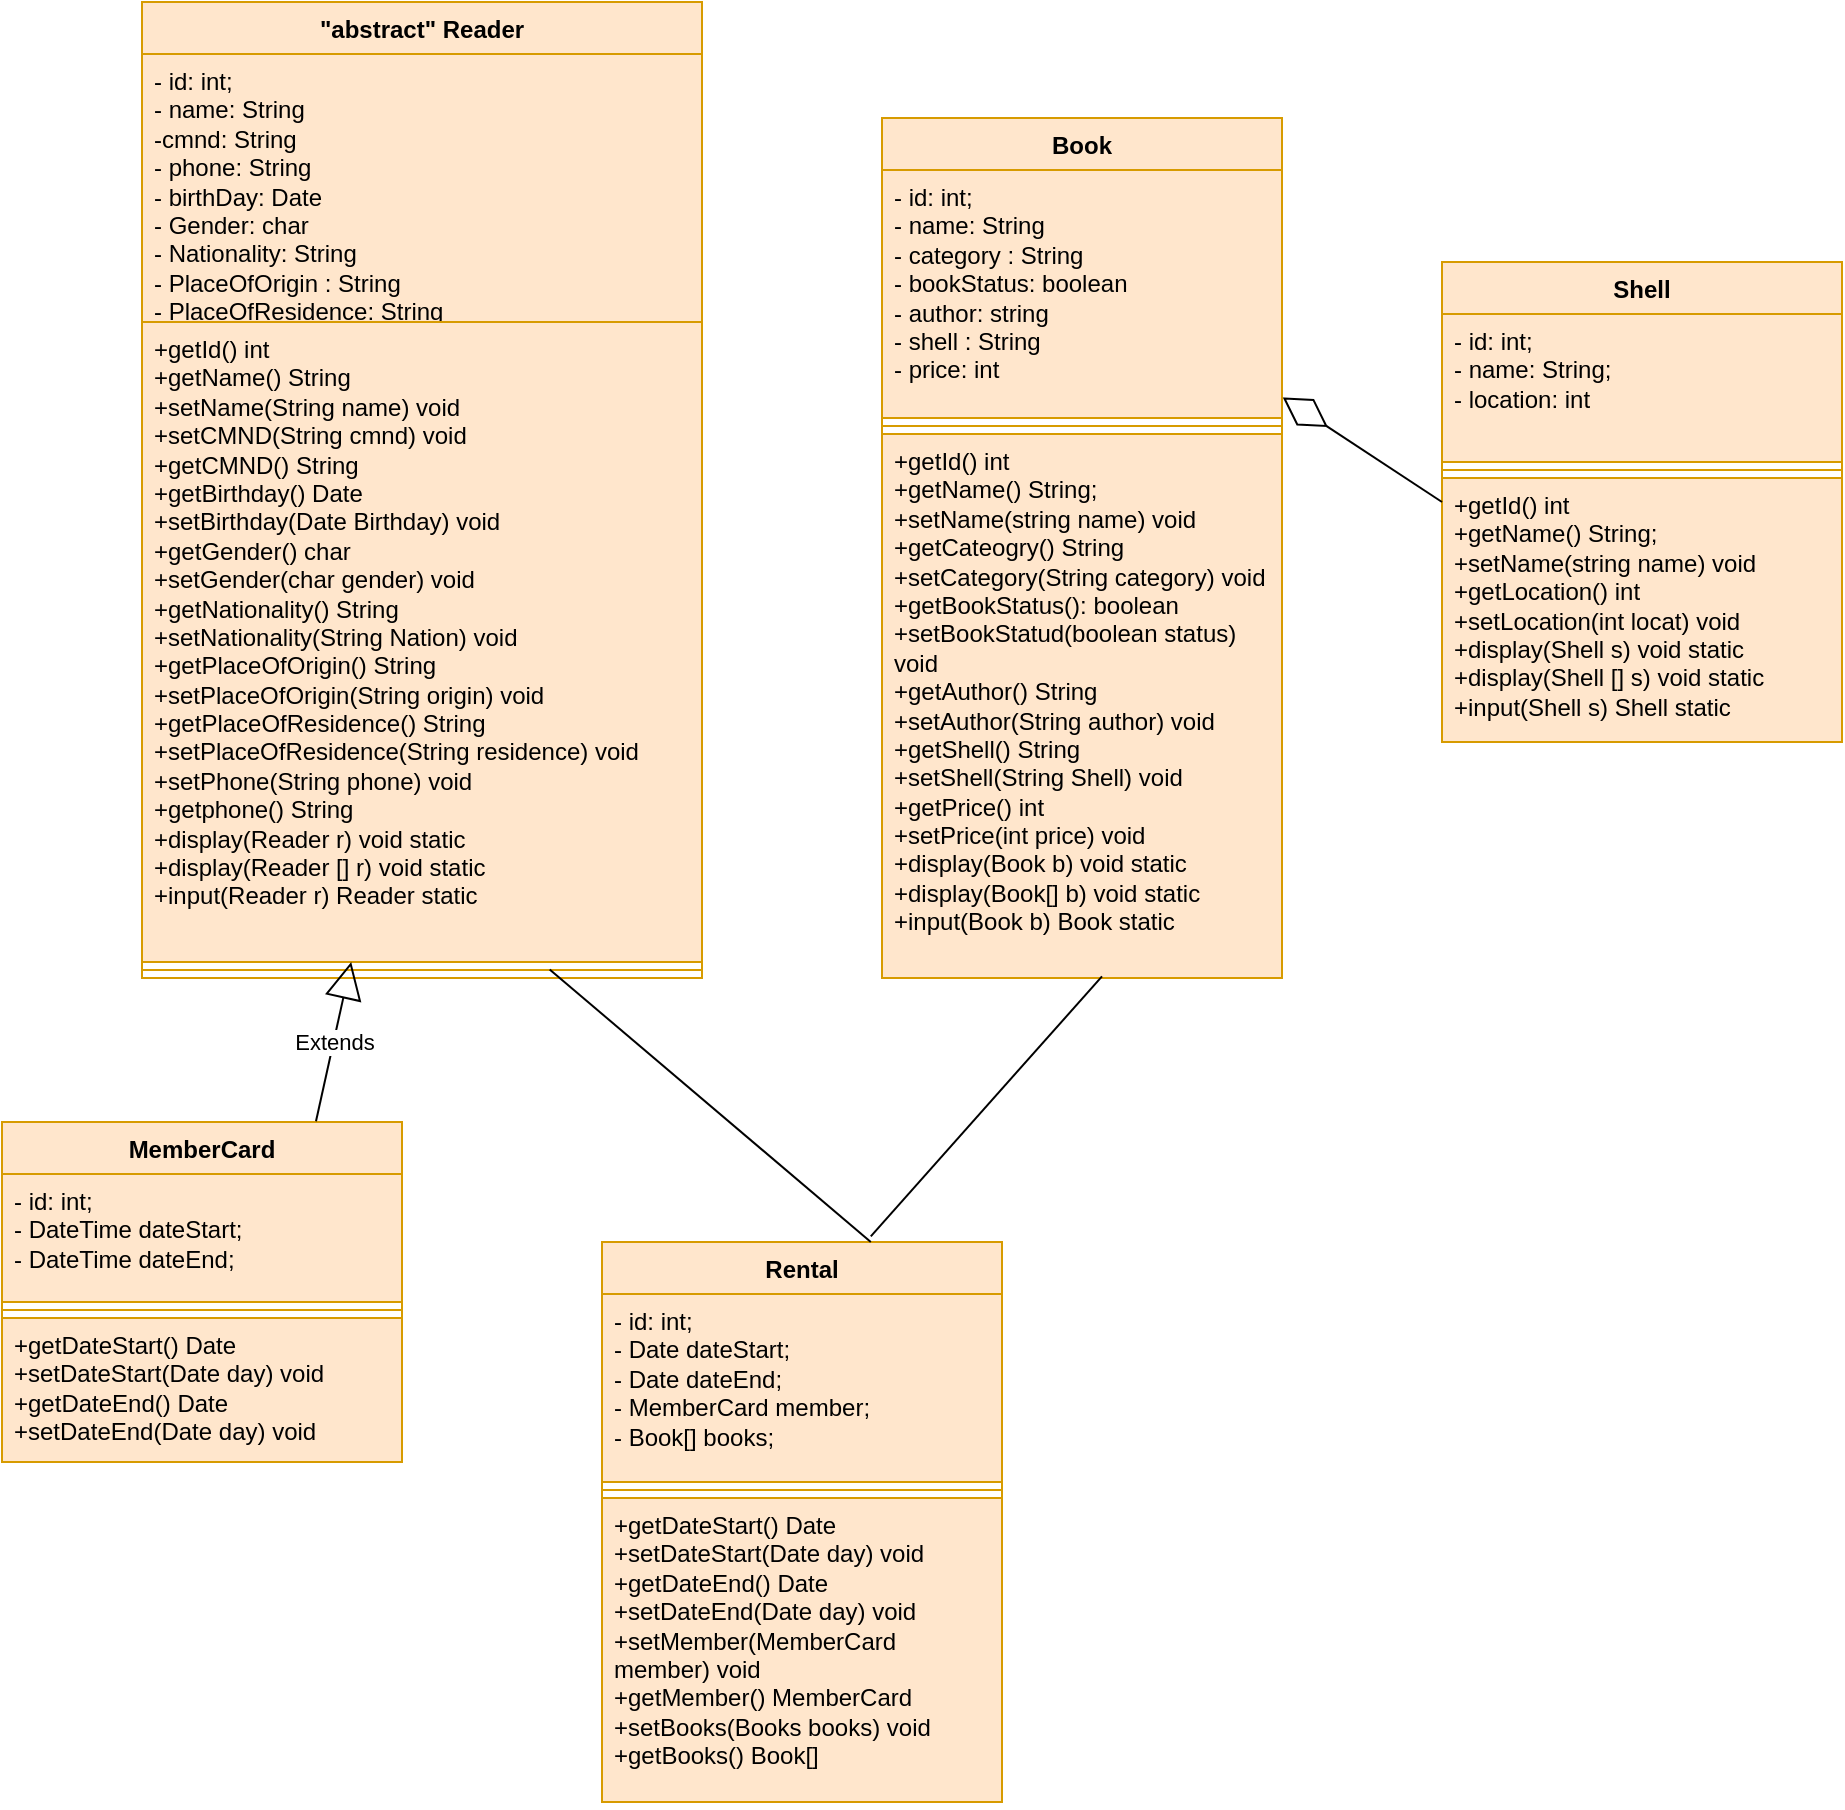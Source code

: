 <mxfile version="21.5.0" type="github">
  <diagram name="Trang-1" id="JKaDu8JljoJ4Vd6dlaXo">
    <mxGraphModel dx="1290" dy="1742" grid="1" gridSize="10" guides="1" tooltips="1" connect="1" arrows="1" fold="1" page="1" pageScale="1" pageWidth="827" pageHeight="1169" math="0" shadow="0">
      <root>
        <mxCell id="0" />
        <mxCell id="1" parent="0" />
        <mxCell id="1mUwE-yNpIEjcRgpWT8a-5" value="&quot;abstract&quot; Reader" style="swimlane;fontStyle=1;align=center;verticalAlign=top;childLayout=stackLayout;horizontal=1;startSize=26;horizontalStack=0;resizeParent=1;resizeParentMax=0;resizeLast=0;collapsible=1;marginBottom=0;whiteSpace=wrap;html=1;fillColor=#ffe6cc;strokeColor=#d79b00;" parent="1" vertex="1">
          <mxGeometry x="140" y="-1100" width="280" height="488" as="geometry" />
        </mxCell>
        <mxCell id="1mUwE-yNpIEjcRgpWT8a-6" value="- id: int;&lt;br&gt;- name: String&lt;br&gt;-cmnd: String&lt;br&gt;- phone: String&lt;br&gt;- birthDay: Date&lt;br&gt;- Gender: char&lt;br&gt;- Nationality: String&lt;br&gt;- PlaceOfOrigin : String&lt;br&gt;- PlaceOfResidence: String" style="text;strokeColor=#d79b00;fillColor=#ffe6cc;align=left;verticalAlign=top;spacingLeft=4;spacingRight=4;overflow=hidden;rotatable=0;points=[[0,0.5],[1,0.5]];portConstraint=eastwest;whiteSpace=wrap;html=1;" parent="1mUwE-yNpIEjcRgpWT8a-5" vertex="1">
          <mxGeometry y="26" width="280" height="134" as="geometry" />
        </mxCell>
        <mxCell id="1mUwE-yNpIEjcRgpWT8a-8" value="+getId() int&lt;br&gt;+getName() String&lt;br&gt;+setName(String name) void&lt;br&gt;+setCMND(String cmnd) void&lt;br&gt;+getCMND() String&lt;br&gt;+getBirthday() Date&lt;br&gt;+setBirthday(Date Birthday) void&lt;br&gt;+getGender() char&lt;br&gt;+setGender(char gender) void&lt;br&gt;+getNationality() String&lt;br&gt;+setNationality(String Nation) void&lt;br&gt;+getPlaceOfOrigin() String&lt;br&gt;+setPlaceOfOrigin(String origin) void&lt;br&gt;+getPlaceOfResidence() String&lt;br style=&quot;border-color: var(--border-color);&quot;&gt;+setPlaceOfResidence(String residence) void&lt;br&gt;+setPhone(String phone) void&lt;br&gt;+getphone() String&lt;br&gt;+display(Reader r) void&amp;nbsp;static&lt;br style=&quot;border-color: var(--border-color);&quot;&gt;+display(Reader&amp;nbsp;[] r) void static&lt;br style=&quot;border-color: var(--border-color);&quot;&gt;+input(Reader&amp;nbsp;r) Reader&amp;nbsp;static" style="text;strokeColor=#d79b00;fillColor=#ffe6cc;align=left;verticalAlign=top;spacingLeft=4;spacingRight=4;overflow=hidden;rotatable=0;points=[[0,0.5],[1,0.5]];portConstraint=eastwest;whiteSpace=wrap;html=1;" parent="1mUwE-yNpIEjcRgpWT8a-5" vertex="1">
          <mxGeometry y="160" width="280" height="320" as="geometry" />
        </mxCell>
        <mxCell id="1mUwE-yNpIEjcRgpWT8a-7" value="" style="line;strokeWidth=1;fillColor=#ffe6cc;align=left;verticalAlign=middle;spacingTop=-1;spacingLeft=3;spacingRight=3;rotatable=0;labelPosition=right;points=[];portConstraint=eastwest;strokeColor=#d79b00;" parent="1mUwE-yNpIEjcRgpWT8a-5" vertex="1">
          <mxGeometry y="480" width="280" height="8" as="geometry" />
        </mxCell>
        <mxCell id="1mUwE-yNpIEjcRgpWT8a-9" value="MemberCard" style="swimlane;fontStyle=1;align=center;verticalAlign=top;childLayout=stackLayout;horizontal=1;startSize=26;horizontalStack=0;resizeParent=1;resizeParentMax=0;resizeLast=0;collapsible=1;marginBottom=0;whiteSpace=wrap;html=1;fillColor=#ffe6cc;strokeColor=#d79b00;" parent="1" vertex="1">
          <mxGeometry x="70" y="-540" width="200" height="170" as="geometry" />
        </mxCell>
        <mxCell id="1mUwE-yNpIEjcRgpWT8a-10" value="- id: int;&lt;br&gt;- DateTime dateStart;&lt;br&gt;- DateTime dateEnd;" style="text;strokeColor=#d79b00;fillColor=#ffe6cc;align=left;verticalAlign=top;spacingLeft=4;spacingRight=4;overflow=hidden;rotatable=0;points=[[0,0.5],[1,0.5]];portConstraint=eastwest;whiteSpace=wrap;html=1;" parent="1mUwE-yNpIEjcRgpWT8a-9" vertex="1">
          <mxGeometry y="26" width="200" height="64" as="geometry" />
        </mxCell>
        <mxCell id="1mUwE-yNpIEjcRgpWT8a-11" value="" style="line;strokeWidth=1;fillColor=#ffe6cc;align=left;verticalAlign=middle;spacingTop=-1;spacingLeft=3;spacingRight=3;rotatable=0;labelPosition=right;points=[];portConstraint=eastwest;strokeColor=#d79b00;" parent="1mUwE-yNpIEjcRgpWT8a-9" vertex="1">
          <mxGeometry y="90" width="200" height="8" as="geometry" />
        </mxCell>
        <mxCell id="1mUwE-yNpIEjcRgpWT8a-12" value="+getDateStart() Date&lt;br&gt;+setDateStart(Date day) void&lt;br&gt;+getDateEnd() Date&lt;br style=&quot;border-color: var(--border-color);&quot;&gt;+setDateEnd(Date day) void" style="text;strokeColor=#d79b00;fillColor=#ffe6cc;align=left;verticalAlign=top;spacingLeft=4;spacingRight=4;overflow=hidden;rotatable=0;points=[[0,0.5],[1,0.5]];portConstraint=eastwest;whiteSpace=wrap;html=1;" parent="1mUwE-yNpIEjcRgpWT8a-9" vertex="1">
          <mxGeometry y="98" width="200" height="72" as="geometry" />
        </mxCell>
        <mxCell id="1mUwE-yNpIEjcRgpWT8a-13" value="Rental" style="swimlane;fontStyle=1;align=center;verticalAlign=top;childLayout=stackLayout;horizontal=1;startSize=26;horizontalStack=0;resizeParent=1;resizeParentMax=0;resizeLast=0;collapsible=1;marginBottom=0;whiteSpace=wrap;html=1;fillColor=#ffe6cc;strokeColor=#d79b00;" parent="1" vertex="1">
          <mxGeometry x="370" y="-480" width="200" height="280" as="geometry" />
        </mxCell>
        <mxCell id="1mUwE-yNpIEjcRgpWT8a-14" value="- id: int;&lt;br&gt;- Date dateStart;&lt;br&gt;- Date dateEnd;&lt;br&gt;- MemberCard member;&lt;br&gt;- Book[] books;" style="text;strokeColor=#d79b00;fillColor=#ffe6cc;align=left;verticalAlign=top;spacingLeft=4;spacingRight=4;overflow=hidden;rotatable=0;points=[[0,0.5],[1,0.5]];portConstraint=eastwest;whiteSpace=wrap;html=1;" parent="1mUwE-yNpIEjcRgpWT8a-13" vertex="1">
          <mxGeometry y="26" width="200" height="94" as="geometry" />
        </mxCell>
        <mxCell id="1mUwE-yNpIEjcRgpWT8a-15" value="" style="line;strokeWidth=1;fillColor=#ffe6cc;align=left;verticalAlign=middle;spacingTop=-1;spacingLeft=3;spacingRight=3;rotatable=0;labelPosition=right;points=[];portConstraint=eastwest;strokeColor=#d79b00;" parent="1mUwE-yNpIEjcRgpWT8a-13" vertex="1">
          <mxGeometry y="120" width="200" height="8" as="geometry" />
        </mxCell>
        <mxCell id="1mUwE-yNpIEjcRgpWT8a-16" value="+getDateStart() Date&lt;br&gt;+setDateStart(Date day) void&lt;br&gt;+getDateEnd() Date&lt;br style=&quot;border-color: var(--border-color);&quot;&gt;+setDateEnd(Date day) void&lt;br&gt;+setMember(MemberCard member) void&lt;br&gt;+getMember() MemberCard&lt;br&gt;+setBooks(Books books) void&lt;br&gt;+getBooks() Book[]" style="text;strokeColor=#d79b00;fillColor=#ffe6cc;align=left;verticalAlign=top;spacingLeft=4;spacingRight=4;overflow=hidden;rotatable=0;points=[[0,0.5],[1,0.5]];portConstraint=eastwest;whiteSpace=wrap;html=1;" parent="1mUwE-yNpIEjcRgpWT8a-13" vertex="1">
          <mxGeometry y="128" width="200" height="152" as="geometry" />
        </mxCell>
        <mxCell id="1mUwE-yNpIEjcRgpWT8a-17" value="Shell" style="swimlane;fontStyle=1;align=center;verticalAlign=top;childLayout=stackLayout;horizontal=1;startSize=26;horizontalStack=0;resizeParent=1;resizeParentMax=0;resizeLast=0;collapsible=1;marginBottom=0;whiteSpace=wrap;html=1;fillColor=#ffe6cc;strokeColor=#d79b00;" parent="1" vertex="1">
          <mxGeometry x="790" y="-970" width="200" height="240" as="geometry" />
        </mxCell>
        <mxCell id="1mUwE-yNpIEjcRgpWT8a-18" value="- id: int;&lt;br&gt;- name: String;&lt;br&gt;- location: int" style="text;strokeColor=#d79b00;fillColor=#ffe6cc;align=left;verticalAlign=top;spacingLeft=4;spacingRight=4;overflow=hidden;rotatable=0;points=[[0,0.5],[1,0.5]];portConstraint=eastwest;whiteSpace=wrap;html=1;" parent="1mUwE-yNpIEjcRgpWT8a-17" vertex="1">
          <mxGeometry y="26" width="200" height="74" as="geometry" />
        </mxCell>
        <mxCell id="1mUwE-yNpIEjcRgpWT8a-19" value="" style="line;strokeWidth=1;fillColor=#ffe6cc;align=left;verticalAlign=middle;spacingTop=-1;spacingLeft=3;spacingRight=3;rotatable=0;labelPosition=right;points=[];portConstraint=eastwest;strokeColor=#d79b00;" parent="1mUwE-yNpIEjcRgpWT8a-17" vertex="1">
          <mxGeometry y="100" width="200" height="8" as="geometry" />
        </mxCell>
        <mxCell id="1mUwE-yNpIEjcRgpWT8a-20" value="+getId() int&lt;br style=&quot;border-color: var(--border-color);&quot;&gt;+getName() String;&lt;br style=&quot;border-color: var(--border-color);&quot;&gt;+setName(string name) void&lt;br style=&quot;border-color: var(--border-color);&quot;&gt;+getLocation() int&lt;br&gt;+setLocation(int locat) void&lt;br&gt;+display(Shell s) void&amp;nbsp;static&lt;br style=&quot;border-color: var(--border-color);&quot;&gt;+display(Shell [] s) void static&lt;br style=&quot;border-color: var(--border-color);&quot;&gt;+input(Shell&amp;nbsp;s) Shell static" style="text;strokeColor=#d79b00;fillColor=#ffe6cc;align=left;verticalAlign=top;spacingLeft=4;spacingRight=4;overflow=hidden;rotatable=0;points=[[0,0.5],[1,0.5]];portConstraint=eastwest;whiteSpace=wrap;html=1;" parent="1mUwE-yNpIEjcRgpWT8a-17" vertex="1">
          <mxGeometry y="108" width="200" height="132" as="geometry" />
        </mxCell>
        <mxCell id="1mUwE-yNpIEjcRgpWT8a-22" value="Extends" style="endArrow=block;endSize=16;endFill=0;html=1;rounded=0;exitX=0.785;exitY=-0.002;exitDx=0;exitDy=0;exitPerimeter=0;" parent="1" source="1mUwE-yNpIEjcRgpWT8a-9" target="1mUwE-yNpIEjcRgpWT8a-8" edge="1">
          <mxGeometry width="160" relative="1" as="geometry">
            <mxPoint x="290" y="-470" as="sourcePoint" />
            <mxPoint x="450" y="-470" as="targetPoint" />
            <Array as="points" />
          </mxGeometry>
        </mxCell>
        <mxCell id="1mUwE-yNpIEjcRgpWT8a-1" value="Book" style="swimlane;fontStyle=1;align=center;verticalAlign=top;childLayout=stackLayout;horizontal=1;startSize=26;horizontalStack=0;resizeParent=1;resizeParentMax=0;resizeLast=0;collapsible=1;marginBottom=0;whiteSpace=wrap;html=1;fillColor=#ffe6cc;strokeColor=#d79b00;" parent="1" vertex="1">
          <mxGeometry x="510" y="-1042" width="200" height="430" as="geometry">
            <mxRectangle y="190" width="200" height="30" as="alternateBounds" />
          </mxGeometry>
        </mxCell>
        <mxCell id="1mUwE-yNpIEjcRgpWT8a-2" value="- id: int;&lt;br&gt;- name: String&lt;br&gt;- category : String&lt;br&gt;- bookStatus: boolean&lt;br&gt;- author: string&lt;br&gt;- shell : String&lt;br&gt;- price: int&lt;br&gt;" style="text;strokeColor=#d79b00;fillColor=#ffe6cc;align=left;verticalAlign=top;spacingLeft=4;spacingRight=4;overflow=hidden;rotatable=0;points=[[0,0.5],[1,0.5]];portConstraint=eastwest;whiteSpace=wrap;html=1;" parent="1mUwE-yNpIEjcRgpWT8a-1" vertex="1">
          <mxGeometry y="26" width="200" height="124" as="geometry" />
        </mxCell>
        <mxCell id="1mUwE-yNpIEjcRgpWT8a-3" value="" style="line;strokeWidth=1;fillColor=#ffe6cc;align=left;verticalAlign=middle;spacingTop=-1;spacingLeft=3;spacingRight=3;rotatable=0;labelPosition=right;points=[];portConstraint=eastwest;strokeColor=#d79b00;" parent="1mUwE-yNpIEjcRgpWT8a-1" vertex="1">
          <mxGeometry y="150" width="200" height="8" as="geometry" />
        </mxCell>
        <mxCell id="1mUwE-yNpIEjcRgpWT8a-4" value="+getId() int&lt;br&gt;+getName() String;&lt;br&gt;+setName(string name) void&lt;br&gt;+getCateogry() String&lt;br&gt;+setCategory(String category) void&lt;br&gt;+getBookStatus(): boolean&lt;br&gt;+setBookStatud(boolean status) void&lt;br&gt;+getAuthor() String&lt;br&gt;+setAuthor(String author) void&lt;br&gt;+getShell() String&lt;br&gt;+setShell(String Shell) void&lt;br&gt;+getPrice() int&lt;br&gt;+setPrice(int price) void&lt;br&gt;+display(Book b) void&amp;nbsp;static&lt;br&gt;+display(Book[] b) void static&lt;br&gt;+input(Book b) Book static" style="text;strokeColor=#d79b00;fillColor=#ffe6cc;align=left;verticalAlign=top;spacingLeft=4;spacingRight=4;overflow=hidden;rotatable=0;points=[[0,0.5],[1,0.5]];portConstraint=eastwest;whiteSpace=wrap;html=1;" parent="1mUwE-yNpIEjcRgpWT8a-1" vertex="1">
          <mxGeometry y="158" width="200" height="272" as="geometry" />
        </mxCell>
        <mxCell id="1mUwE-yNpIEjcRgpWT8a-26" value="" style="endArrow=diamondThin;endFill=0;endSize=24;html=1;rounded=0;exitX=0;exitY=0.5;exitDx=0;exitDy=0;entryX=1.002;entryY=0.917;entryDx=0;entryDy=0;entryPerimeter=0;" parent="1" source="1mUwE-yNpIEjcRgpWT8a-17" target="1mUwE-yNpIEjcRgpWT8a-2" edge="1">
          <mxGeometry width="160" relative="1" as="geometry">
            <mxPoint x="650" y="-900" as="sourcePoint" />
            <mxPoint x="800" y="-840" as="targetPoint" />
          </mxGeometry>
        </mxCell>
        <mxCell id="1mUwE-yNpIEjcRgpWT8a-28" value="" style="endArrow=none;html=1;rounded=0;exitX=0.672;exitY=-0.01;exitDx=0;exitDy=0;exitPerimeter=0;entryX=0.55;entryY=0.997;entryDx=0;entryDy=0;entryPerimeter=0;" parent="1" source="1mUwE-yNpIEjcRgpWT8a-13" target="1mUwE-yNpIEjcRgpWT8a-4" edge="1">
          <mxGeometry width="50" height="50" relative="1" as="geometry">
            <mxPoint x="570" y="-570" as="sourcePoint" />
            <mxPoint x="620" y="-620" as="targetPoint" />
          </mxGeometry>
        </mxCell>
        <mxCell id="1mUwE-yNpIEjcRgpWT8a-29" value="" style="endArrow=none;html=1;rounded=0;exitX=0.672;exitY=0;exitDx=0;exitDy=0;exitPerimeter=0;entryX=0.728;entryY=0.468;entryDx=0;entryDy=0;entryPerimeter=0;" parent="1" source="1mUwE-yNpIEjcRgpWT8a-13" target="1mUwE-yNpIEjcRgpWT8a-7" edge="1">
          <mxGeometry width="50" height="50" relative="1" as="geometry">
            <mxPoint x="444" y="-463" as="sourcePoint" />
            <mxPoint x="630" y="-673" as="targetPoint" />
          </mxGeometry>
        </mxCell>
      </root>
    </mxGraphModel>
  </diagram>
</mxfile>
